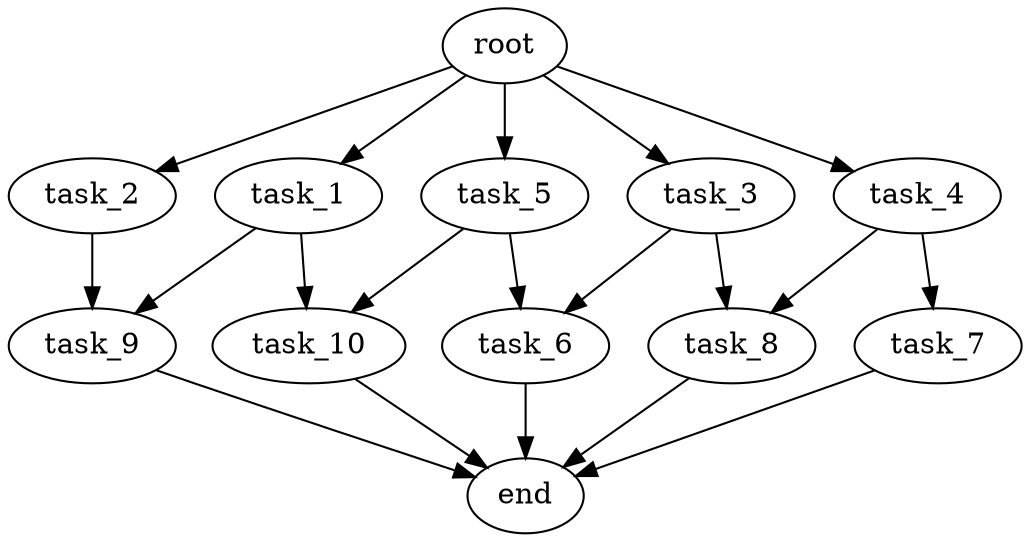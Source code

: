 digraph G {
  root [size="0.000000e+00"];
  task_1 [size="4.735715e+10"];
  task_2 [size="8.493560e+10"];
  task_3 [size="3.008063e+10"];
  task_4 [size="7.076060e+10"];
  task_5 [size="8.057956e+10"];
  task_6 [size="9.147497e+10"];
  task_7 [size="5.624297e+10"];
  task_8 [size="9.677894e+10"];
  task_9 [size="5.573310e+10"];
  task_10 [size="1.341793e+10"];
  end [size="0.000000e+00"];

  root -> task_1 [size="1.000000e-12"];
  root -> task_2 [size="1.000000e-12"];
  root -> task_3 [size="1.000000e-12"];
  root -> task_4 [size="1.000000e-12"];
  root -> task_5 [size="1.000000e-12"];
  task_1 -> task_9 [size="2.786655e+08"];
  task_1 -> task_10 [size="6.708967e+07"];
  task_2 -> task_9 [size="2.786655e+08"];
  task_3 -> task_6 [size="4.573748e+08"];
  task_3 -> task_8 [size="4.838947e+08"];
  task_4 -> task_7 [size="5.624297e+08"];
  task_4 -> task_8 [size="4.838947e+08"];
  task_5 -> task_6 [size="4.573748e+08"];
  task_5 -> task_10 [size="6.708967e+07"];
  task_6 -> end [size="1.000000e-12"];
  task_7 -> end [size="1.000000e-12"];
  task_8 -> end [size="1.000000e-12"];
  task_9 -> end [size="1.000000e-12"];
  task_10 -> end [size="1.000000e-12"];
}

